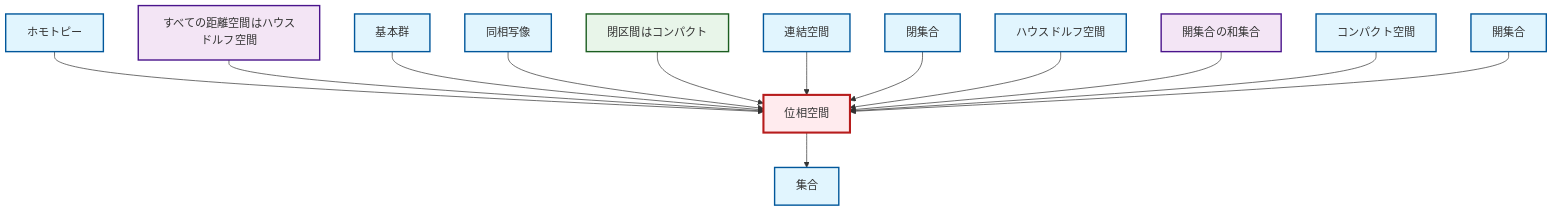 graph TD
    classDef definition fill:#e1f5fe,stroke:#01579b,stroke-width:2px
    classDef theorem fill:#f3e5f5,stroke:#4a148c,stroke-width:2px
    classDef axiom fill:#fff3e0,stroke:#e65100,stroke-width:2px
    classDef example fill:#e8f5e9,stroke:#1b5e20,stroke-width:2px
    classDef current fill:#ffebee,stroke:#b71c1c,stroke-width:3px
    def-compact["コンパクト空間"]:::definition
    def-homeomorphism["同相写像"]:::definition
    def-open-set["開集合"]:::definition
    def-connected["連結空間"]:::definition
    def-fundamental-group["基本群"]:::definition
    def-homotopy["ホモトピー"]:::definition
    def-closed-set["閉集合"]:::definition
    ex-closed-interval-compact["閉区間はコンパクト"]:::example
    thm-union-open-sets["開集合の和集合"]:::theorem
    thm-metric-hausdorff["すべての距離空間はハウスドルフ空間"]:::theorem
    def-set["集合"]:::definition
    def-topological-space["位相空間"]:::definition
    def-hausdorff["ハウスドルフ空間"]:::definition
    def-homotopy --> def-topological-space
    thm-metric-hausdorff --> def-topological-space
    def-topological-space --> def-set
    def-fundamental-group --> def-topological-space
    def-homeomorphism --> def-topological-space
    ex-closed-interval-compact --> def-topological-space
    def-connected --> def-topological-space
    def-closed-set --> def-topological-space
    def-hausdorff --> def-topological-space
    thm-union-open-sets --> def-topological-space
    def-compact --> def-topological-space
    def-open-set --> def-topological-space
    class def-topological-space current